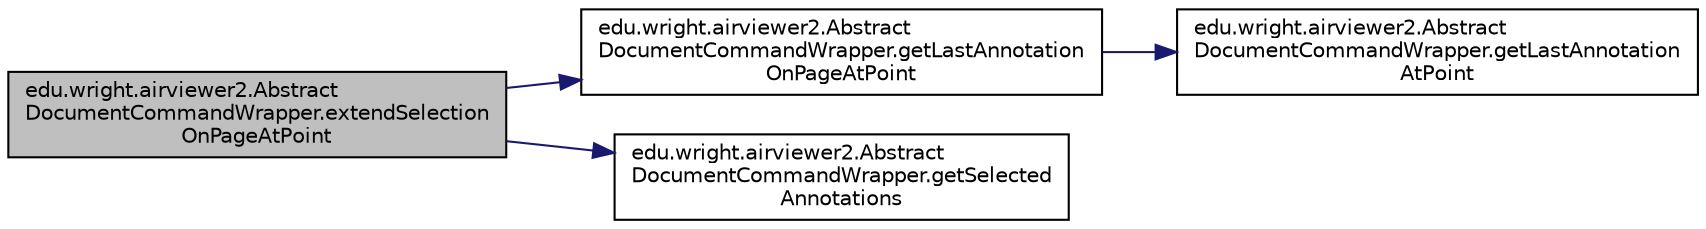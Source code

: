digraph "edu.wright.airviewer2.AbstractDocumentCommandWrapper.extendSelectionOnPageAtPoint"
{
 // LATEX_PDF_SIZE
  edge [fontname="Helvetica",fontsize="10",labelfontname="Helvetica",labelfontsize="10"];
  node [fontname="Helvetica",fontsize="10",shape=record];
  rankdir="LR";
  Node0 [label="edu.wright.airviewer2.Abstract\lDocumentCommandWrapper.extendSelection\lOnPageAtPoint",height=0.2,width=0.4,color="black", fillcolor="grey75", style="filled", fontcolor="black",tooltip=" "];
  Node0 -> Node1 [color="midnightblue",fontsize="10",style="solid",fontname="Helvetica"];
  Node1 [label="edu.wright.airviewer2.Abstract\lDocumentCommandWrapper.getLastAnnotation\lOnPageAtPoint",height=0.2,width=0.4,color="black", fillcolor="white", style="filled",URL="$classedu_1_1wright_1_1airviewer2_1_1_abstract_document_command_wrapper_a49ef33731db8335ca0f54c72db2f7bb6.html#a49ef33731db8335ca0f54c72db2f7bb6",tooltip=" "];
  Node1 -> Node2 [color="midnightblue",fontsize="10",style="solid",fontname="Helvetica"];
  Node2 [label="edu.wright.airviewer2.Abstract\lDocumentCommandWrapper.getLastAnnotation\lAtPoint",height=0.2,width=0.4,color="black", fillcolor="white", style="filled",URL="$classedu_1_1wright_1_1airviewer2_1_1_abstract_document_command_wrapper_a91980c91a5918399b05b56139367103c.html#a91980c91a5918399b05b56139367103c",tooltip=" "];
  Node0 -> Node3 [color="midnightblue",fontsize="10",style="solid",fontname="Helvetica"];
  Node3 [label="edu.wright.airviewer2.Abstract\lDocumentCommandWrapper.getSelected\lAnnotations",height=0.2,width=0.4,color="black", fillcolor="white", style="filled",URL="$classedu_1_1wright_1_1airviewer2_1_1_abstract_document_command_wrapper_af850d1b7857867d9637dfdc09704d085.html#af850d1b7857867d9637dfdc09704d085",tooltip=" "];
}
